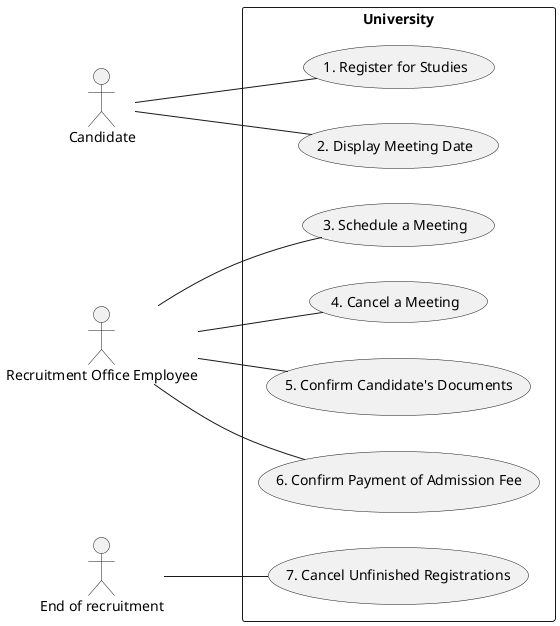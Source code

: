@startuml
left to right direction
actor "Candidate" as fc
actor "Recruitment Office Employee" as fc2
actor "End of recruitment" as fc3
rectangle University {
  usecase "1. Register for Studies" as UC1
  usecase "2. Display Meeting Date" as UC2
  usecase "3. Schedule a Meeting" as UC3
  usecase "4. Cancel a Meeting" as UC4
  usecase "5. Confirm Candidate's Documents" as UC5
  usecase "6. Confirm Payment of Admission Fee" as UC6
  usecase "7. Cancel Unfinished Registrations" as UC7
}
fc -- UC1
fc -- UC2
fc2 -- UC3
fc2 -- UC4
fc2 -- UC5
fc2 -- UC6
fc3 -- UC7
@enduml
